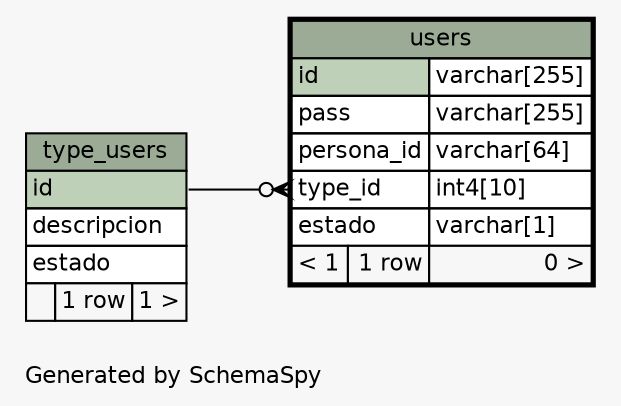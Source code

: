 // dot 2.26.3 on Linux 3.2.0-4-686-pae
// SchemaSpy rev 590
digraph "oneDegreeRelationshipsDiagram" {
  graph [
    rankdir="RL"
    bgcolor="#f7f7f7"
    label="\nGenerated by SchemaSpy"
    labeljust="l"
    nodesep="0.18"
    ranksep="0.46"
    fontname="Helvetica"
    fontsize="11"
  ];
  node [
    fontname="Helvetica"
    fontsize="11"
    shape="plaintext"
  ];
  edge [
    arrowsize="0.8"
  ];
  "users":"type_id":w -> "type_users":"id":e [arrowhead=none dir=back arrowtail=crowodot];
  "type_users" [
    label=<
    <TABLE BORDER="0" CELLBORDER="1" CELLSPACING="0" BGCOLOR="#ffffff">
      <TR><TD COLSPAN="3" BGCOLOR="#9bab96" ALIGN="CENTER">type_users</TD></TR>
      <TR><TD PORT="id" COLSPAN="3" BGCOLOR="#bed1b8" ALIGN="LEFT">id</TD></TR>
      <TR><TD PORT="descripcion" COLSPAN="3" ALIGN="LEFT">descripcion</TD></TR>
      <TR><TD PORT="estado" COLSPAN="3" ALIGN="LEFT">estado</TD></TR>
      <TR><TD ALIGN="LEFT" BGCOLOR="#f7f7f7">  </TD><TD ALIGN="RIGHT" BGCOLOR="#f7f7f7">1 row</TD><TD ALIGN="RIGHT" BGCOLOR="#f7f7f7">1 &gt;</TD></TR>
    </TABLE>>
    URL="type_users.html"
    tooltip="type_users"
  ];
  "users" [
    label=<
    <TABLE BORDER="2" CELLBORDER="1" CELLSPACING="0" BGCOLOR="#ffffff">
      <TR><TD COLSPAN="3" BGCOLOR="#9bab96" ALIGN="CENTER">users</TD></TR>
      <TR><TD PORT="id" COLSPAN="2" BGCOLOR="#bed1b8" ALIGN="LEFT">id</TD><TD PORT="id.type" ALIGN="LEFT">varchar[255]</TD></TR>
      <TR><TD PORT="pass" COLSPAN="2" ALIGN="LEFT">pass</TD><TD PORT="pass.type" ALIGN="LEFT">varchar[255]</TD></TR>
      <TR><TD PORT="persona_id" COLSPAN="2" ALIGN="LEFT">persona_id</TD><TD PORT="persona_id.type" ALIGN="LEFT">varchar[64]</TD></TR>
      <TR><TD PORT="type_id" COLSPAN="2" ALIGN="LEFT">type_id</TD><TD PORT="type_id.type" ALIGN="LEFT">int4[10]</TD></TR>
      <TR><TD PORT="estado" COLSPAN="2" ALIGN="LEFT">estado</TD><TD PORT="estado.type" ALIGN="LEFT">varchar[1]</TD></TR>
      <TR><TD ALIGN="LEFT" BGCOLOR="#f7f7f7">&lt; 1</TD><TD ALIGN="RIGHT" BGCOLOR="#f7f7f7">1 row</TD><TD ALIGN="RIGHT" BGCOLOR="#f7f7f7">0 &gt;</TD></TR>
    </TABLE>>
    URL="users.html"
    tooltip="users"
  ];
}
